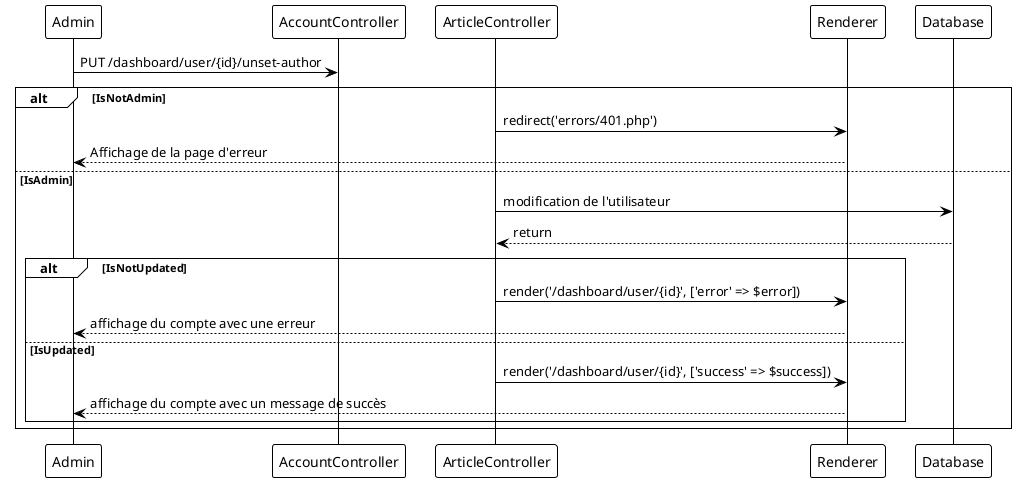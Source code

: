 @startuml

!theme plain

Person as "Admin" -> AccountController : PUT /dashboard/user/{id}/unset-author

alt IsNotAdmin
    ArticleController -> Renderer : redirect('errors/401.php')
    Renderer --> Person : Affichage de la page d'erreur
else IsAdmin
    ArticleController -> Database : modification de l'utilisateur
    Database --> ArticleController : return

    alt IsNotUpdated
        ArticleController -> Renderer : render('/dashboard/user/{id}', ['error' => $error])
        Renderer --> Person : affichage du compte avec une erreur
    else IsUpdated
        ArticleController -> Renderer : render('/dashboard/user/{id}', ['success' => $success])
        Renderer --> Person : affichage du compte avec un message de succès
    end
end

@enduml